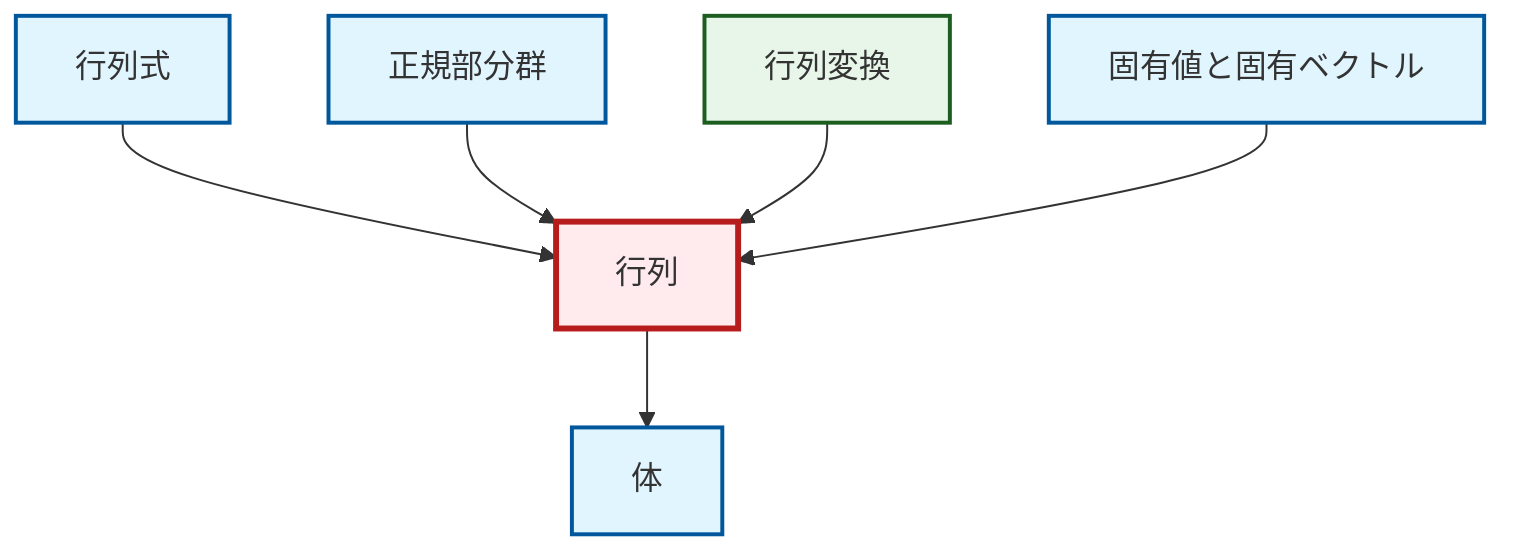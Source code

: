 graph TD
    classDef definition fill:#e1f5fe,stroke:#01579b,stroke-width:2px
    classDef theorem fill:#f3e5f5,stroke:#4a148c,stroke-width:2px
    classDef axiom fill:#fff3e0,stroke:#e65100,stroke-width:2px
    classDef example fill:#e8f5e9,stroke:#1b5e20,stroke-width:2px
    classDef current fill:#ffebee,stroke:#b71c1c,stroke-width:3px
    def-determinant["行列式"]:::definition
    ex-matrix-transformation["行列変換"]:::example
    def-eigenvalue-eigenvector["固有値と固有ベクトル"]:::definition
    def-matrix["行列"]:::definition
    def-normal-subgroup["正規部分群"]:::definition
    def-field["体"]:::definition
    def-matrix --> def-field
    def-determinant --> def-matrix
    def-normal-subgroup --> def-matrix
    ex-matrix-transformation --> def-matrix
    def-eigenvalue-eigenvector --> def-matrix
    class def-matrix current